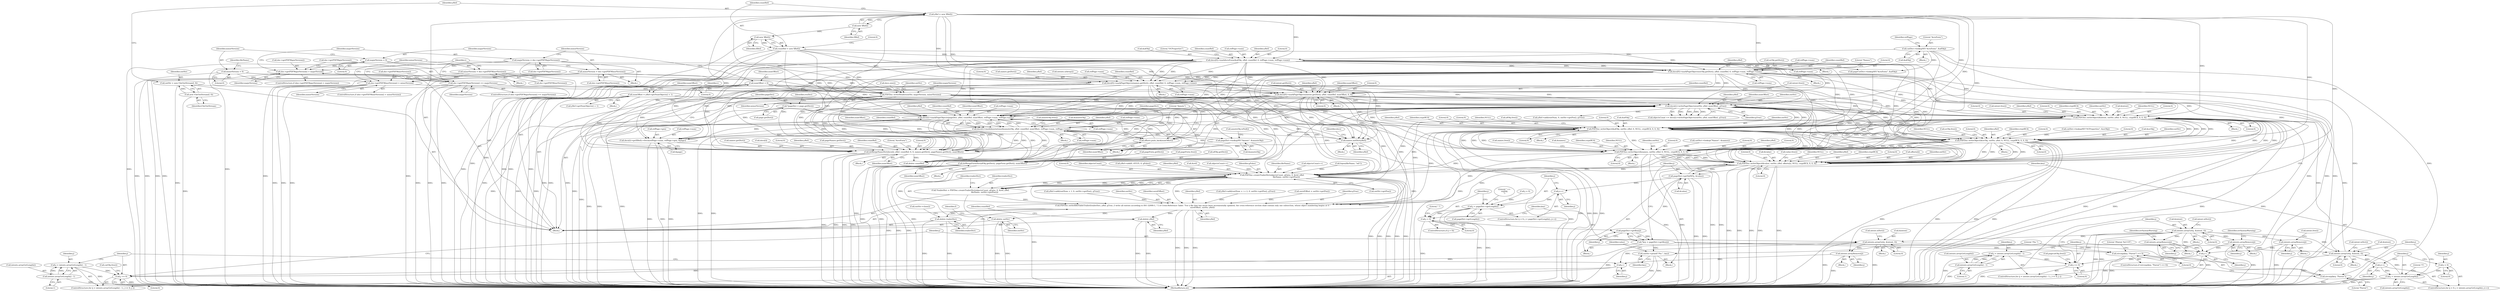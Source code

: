 digraph "0_poppler_5c9b08a875b07853be6c44e43ff5f7f059df666a@API" {
"1000836" [label="(Call,PDFDoc::writeObject(&intent, outStr, yRef, 0, NULL, cryptRC4, 0, 0, 0))"];
"1000828" [label="(Call,intents.arrayGet(j, &intent, 0))"];
"1000821" [label="(Call,j < intents.arrayGetLength())"];
"1000818" [label="(Call,j = 0)"];
"1000824" [label="(Call,j++)"];
"1000586" [label="(Call,intents.arrayGet(j, &intent, 0))"];
"1000579" [label="(Call,j >= 0)"];
"1000574" [label="(Call,j = intents.arrayGetLength() - 1)"];
"1000576" [label="(Call,intents.arrayGetLength() - 1)"];
"1000582" [label="(Call,j--)"];
"1000603" [label="(Call,intents.arrayRemove(j))"];
"1000460" [label="(Call,intents.arrayGet(j, &intent, 0))"];
"1000453" [label="(Call,j >= 0)"];
"1000456" [label="(Call,j--)"];
"1000542" [label="(Call,intents.arrayRemove(j))"];
"1000531" [label="(Call,intents.arrayRemove(j))"];
"1000552" [label="(Call,intents.arrayRemove(j))"];
"1000448" [label="(Call,j = intents.arrayGetLength() - 1)"];
"1000450" [label="(Call,intents.arrayGetLength() - 1)"];
"1000836" [label="(Call,PDFDoc::writeObject(&intent, outStr, yRef, 0, NULL, cryptRC4, 0, 0, 0))"];
"1000780" [label="(Call,docs[i]->writePageObjects(outStr, yRef, numOffset, gTrue))"];
"1000316" [label="(Call,PDFDoc::writeHeader(outStr, majorVersion, minorVersion))"];
"1000299" [label="(Call,outStr = new FileOutStream(f, 0))"];
"1000301" [label="(Call,new FileOutStream(f, 0))"];
"1000124" [label="(Call,majorVersion = 0)"];
"1000234" [label="(Call,majorVersion = doc->getPDFMajorVersion())"];
"1000242" [label="(Call,doc->getPDFMajorVersion() == majorVersion)"];
"1000230" [label="(Call,doc->getPDFMajorVersion() > majorVersion)"];
"1000237" [label="(Call,minorVersion = doc->getPDFMinorVersion())"];
"1000247" [label="(Call,doc->getPDFMinorVersion() > minorVersion)"];
"1000251" [label="(Call,minorVersion = doc->getPDFMinorVersion())"];
"1000128" [label="(Call,minorVersion = 0)"];
"1000675" [label="(Call,docs[i]->markPageObjects(pageDict, yRef, countRef, numOffset, refPage->num, refPage->num))"];
"1000649" [label="(Call,*pageDict = page.getDict())"];
"1000303" [label="(Call,yRef = new XRef())"];
"1000305" [label="(Call,new XRef())"];
"1000354" [label="(Call,docs[0]->markAcroForm(&afObj, yRef, countRef, 0, refPage->num, refPage->num))"];
"1000341" [label="(Call,catDict->lookupNF(\"AcroForm\", &afObj))"];
"1000307" [label="(Call,countRef = new XRef())"];
"1000309" [label="(Call,new XRef())"];
"1000376" [label="(Call,docs[0]->markPageObjects(ocObj.getDict(), yRef, countRef, 0, refPage->num, refPage->num))"];
"1000695" [label="(Call,docs[i]->markAnnotations(&annotsObj, yRef, countRef, numOffset, refPage->num, refPage->num))"];
"1000687" [label="(Call,pageDict->lookupNF(\"Annots\", &annotsObj))"];
"1000397" [label="(Call,docs[0]->markPageObjects(names.getDict(), yRef, countRef, 0, refPage->num, refPage->num))"];
"1000594" [label="(Call,docs[0]->markPageObjects(intent.getDict(), yRef, countRef, numOffset, 0, 0))"];
"1000110" [label="(Call,numOffset = 0)"];
"1000735" [label="(Call,doMergeNameDict(docs[i], yRef, countRef, 0, 0, names.getDict(), pageNames.getDict(), numOffset))"];
"1000733" [label="(Call,names.initDict(yRef))"];
"1000785" [label="(Call,numOffset = yRef->getNumObjects() + 1)"];
"1000673" [label="(Call,offsets.push_back(numOffset))"];
"1000639" [label="(Call,docs[i]->getXRef()->fetch(refPage->num, refPage->gen, &page))"];
"1000771" [label="(Call,doMergeFormDict(afObj.getDict(), pageForm.getDict(), numOffset))"];
"1000857" [label="(Call,PDFDoc::writeObject(&afObj, outStr, yRef, 0, NULL, cryptRC4, 0, 0, 0))"];
"1000877" [label="(Call,PDFDoc::writeObject(&ocObj, outStr, yRef, 0, NULL, cryptRC4, 0, 0, 0))"];
"1000897" [label="(Call,PDFDoc::writeObject(&names, outStr, yRef, 0, NULL, cryptRC4, 0, 0, 0))"];
"1001027" [label="(Call,PDFDoc::writeObject(&value, outStr, yRef, offsets[i], NULL, cryptRC4, 0, 0, 0))"];
"1001006" [label="(Call,pageDict->getValNF(j, &value))"];
"1000991" [label="(Call,j++)"];
"1000988" [label="(Call,j < pageDict->getLength())"];
"1000995" [label="(Call,j > 0)"];
"1001003" [label="(Call,pageDict->getKey(j))"];
"1001001" [label="(Call,*key = pageDict->getKey(j))"];
"1001011" [label="(Call,strcmp(key, \"Parent\") == 0)"];
"1001012" [label="(Call,strcmp(key, \"Parent\"))"];
"1001024" [label="(Call,outStr->printf(\"/%s \", key))"];
"1001063" [label="(Call,PDFDoc::createTrailerDict(objectsCount, gFalse, 0, &ref, yRef,\n                                                fileName, outStr->getPos()))"];
"1001061" [label="(Call,*trailerDict = PDFDoc::createTrailerDict(objectsCount, gFalse, 0, &ref, yRef,\n                                                fileName, outStr->getPos()))"];
"1001072" [label="(Call,PDFDoc::writeXRefTableTrailer(trailerDict, yRef, gTrue, // write all entries according to ISO 32000-1, 7.5.4 Cross-Reference Table: \"For a file that has never been incrementally updated, the cross-reference section shall contain only one subsection, whose object numbering begins at 0.\"\n                                uxrefOffset, outStr, yRef))"];
"1001079" [label="(Call,delete trailerDict)"];
"1001082" [label="(Call,delete outStr)"];
"1001086" [label="(Call,delete yRef)"];
"1000249" [label="(Identifier,minorVersion)"];
"1000360" [label="(Call,refPage->num)"];
"1000460" [label="(Call,intents.arrayGet(j, &intent, 0))"];
"1000743" [label="(Call,names.getDict())"];
"1000598" [label="(Identifier,numOffset)"];
"1000861" [label="(Identifier,yRef)"];
"1001026" [label="(Identifier,key)"];
"1000994" [label="(ControlStructure,if (j > 0))"];
"1001066" [label="(Literal,0)"];
"1000410" [label="(Call,intents.isArray())"];
"1000736" [label="(Call,docs[i])"];
"1000343" [label="(Call,&afObj)"];
"1000581" [label="(Literal,0)"];
"1001064" [label="(Identifier,objectsCount)"];
"1000989" [label="(Identifier,j)"];
"1000453" [label="(Call,j >= 0)"];
"1000741" [label="(Literal,0)"];
"1001003" [label="(Call,pageDict->getKey(j))"];
"1000130" [label="(Literal,0)"];
"1001089" [label="(Identifier,countRef)"];
"1000326" [label="(Call,docs.size())"];
"1000864" [label="(Identifier,cryptRC4)"];
"1001018" [label="(Literal,\"/Parent %d 0 R\")"];
"1001080" [label="(Identifier,trailerDict)"];
"1000780" [label="(Call,docs[i]->writePageObjects(outStr, yRef, numOffset, gTrue))"];
"1000828" [label="(Call,intents.arrayGet(j, &intent, 0))"];
"1000844" [label="(Literal,0)"];
"1000675" [label="(Call,docs[i]->markPageObjects(pageDict, yRef, countRef, numOffset, refPage->num, refPage->num))"];
"1000312" [label="(Literal,0)"];
"1000778" [label="(Call,objectsCount += docs[i]->writePageObjects(outStr, yRef, numOffset, gTrue))"];
"1000639" [label="(Call,docs[i]->getXRef()->fetch(refPage->num, refPage->gen, &page))"];
"1001038" [label="(Literal,0)"];
"1000252" [label="(Identifier,minorVersion)"];
"1000677" [label="(Identifier,yRef)"];
"1000877" [label="(Call,PDFDoc::writeObject(&ocObj, outStr, yRef, 0, NULL, cryptRC4, 0, 0, 0))"];
"1000377" [label="(Call,ocObj.getDict())"];
"1000887" [label="(Literal,0)"];
"1001063" [label="(Call,PDFDoc::createTrailerDict(objectsCount, gFalse, 0, &ref, yRef,\n                                                fileName, outStr->getPos()))"];
"1000908" [label="(Call,names.free())"];
"1000241" [label="(ControlStructure,if (doc->getPDFMajorVersion() == majorVersion))"];
"1000564" [label="(Call,pagecatObj.free())"];
"1000822" [label="(Identifier,j)"];
"1001082" [label="(Call,delete outStr)"];
"1000543" [label="(Identifier,j)"];
"1000342" [label="(Literal,\"AcroForm\")"];
"1000319" [label="(Identifier,minorVersion)"];
"1000124" [label="(Call,majorVersion = 0)"];
"1000381" [label="(Call,refPage->num)"];
"1000357" [label="(Identifier,yRef)"];
"1000618" [label="(Block,)"];
"1000857" [label="(Call,PDFDoc::writeObject(&afObj, outStr, yRef, 0, NULL, cryptRC4, 0, 0, 0))"];
"1000128" [label="(Call,minorVersion = 0)"];
"1000452" [label="(Literal,1)"];
"1000913" [label="(Call,yRef->add(rootNum + 1, 0, outStr->getPos(), gTrue))"];
"1000847" [label="(Call,intent.free())"];
"1001011" [label="(Call,strcmp(key, \"Parent\") == 0)"];
"1000534" [label="(Identifier,errSyntaxWarning)"];
"1001029" [label="(Identifier,value)"];
"1000733" [label="(Call,names.initDict(yRef))"];
"1000317" [label="(Identifier,outStr)"];
"1000643" [label="(Call,refPage->gen)"];
"1000823" [label="(Call,intents.arrayGetLength())"];
"1001028" [label="(Call,&value)"];
"1000883" [label="(Identifier,NULL)"];
"1000243" [label="(Call,doc->getPDFMajorVersion())"];
"1001120" [label="(MethodReturn,int)"];
"1000125" [label="(Identifier,majorVersion)"];
"1000600" [label="(Literal,0)"];
"1000396" [label="(Block,)"];
"1000836" [label="(Call,PDFDoc::writeObject(&intent, outStr, yRef, 0, NULL, cryptRC4, 0, 0, 0))"];
"1000375" [label="(Block,)"];
"1000307" [label="(Call,countRef = new XRef())"];
"1000774" [label="(Identifier,numOffset)"];
"1001040" [label="(Call,value.free())"];
"1000678" [label="(Identifier,countRef)"];
"1000310" [label="(Identifier,XRef)"];
"1000888" [label="(Call,ocObj.free())"];
"1000676" [label="(Identifier,pageDict)"];
"1000448" [label="(Call,j = intents.arrayGetLength() - 1)"];
"1000582" [label="(Call,j--)"];
"1001088" [label="(Call,delete countRef)"];
"1000784" [label="(Identifier,gTrue)"];
"1000311" [label="(Call,yRef->add(0, 65535, 0, gFalse))"];
"1000898" [label="(Call,&names)"];
"1000577" [label="(Call,intents.arrayGetLength())"];
"1001039" [label="(Literal,0)"];
"1000727" [label="(Block,)"];
"1000991" [label="(Call,j++)"];
"1000673" [label="(Call,offsets.push_back(numOffset))"];
"1001085" [label="(Identifier,f)"];
"1001077" [label="(Identifier,outStr)"];
"1000599" [label="(Literal,0)"];
"1000782" [label="(Identifier,yRef)"];
"1000825" [label="(Identifier,j)"];
"1000882" [label="(Literal,0)"];
"1000458" [label="(Block,)"];
"1000734" [label="(Identifier,yRef)"];
"1000739" [label="(Identifier,yRef)"];
"1000654" [label="(Identifier,resDict)"];
"1000554" [label="(Call,intent.free())"];
"1001069" [label="(Identifier,yRef)"];
"1001078" [label="(Identifier,yRef)"];
"1000455" [label="(Literal,0)"];
"1000832" [label="(Literal,0)"];
"1000579" [label="(Call,j >= 0)"];
"1001086" [label="(Call,delete yRef)"];
"1000826" [label="(Block,)"];
"1001042" [label="(Literal,\" >>\nendobj\n\")"];
"1000580" [label="(Identifier,j)"];
"1000359" [label="(Literal,0)"];
"1000795" [label="(Call,yRef->add(rootNum, 0, outStr->getPos(), gTrue))"];
"1000904" [label="(Identifier,cryptRC4)"];
"1000402" [label="(Call,refPage->num)"];
"1000363" [label="(Call,refPage->num)"];
"1000874" [label="(Block,)"];
"1000461" [label="(Identifier,j)"];
"1000584" [label="(Block,)"];
"1000532" [label="(Identifier,j)"];
"1000302" [label="(Identifier,FileOutStream)"];
"1000232" [label="(Identifier,majorVersion)"];
"1000999" [label="(Literal,\" \")"];
"1001083" [label="(Identifier,outStr)"];
"1000354" [label="(Call,docs[0]->markAcroForm(&afObj, yRef, countRef, 0, refPage->num, refPage->num))"];
"1001079" [label="(Call,delete trailerDict)"];
"1000763" [label="(Call,pageCatDict->lookupNF(\"AcroForm\", &afObj))"];
"1000247" [label="(Call,doc->getPDFMinorVersion() > minorVersion)"];
"1000881" [label="(Identifier,yRef)"];
"1000737" [label="(Identifier,docs)"];
"1000997" [label="(Literal,0)"];
"1001087" [label="(Identifier,yRef)"];
"1000862" [label="(Literal,0)"];
"1001012" [label="(Call,strcmp(key, \"Parent\"))"];
"1000903" [label="(Identifier,NULL)"];
"1000606" [label="(Call,catObj.free())"];
"1000552" [label="(Call,intents.arrayRemove(j))"];
"1000707" [label="(Call,annotsObj.free())"];
"1000397" [label="(Call,docs[0]->markPageObjects(names.getDict(), yRef, countRef, 0, refPage->num, refPage->num))"];
"1000695" [label="(Call,docs[i]->markAnnotations(&annotsObj, yRef, countRef, numOffset, refPage->num, refPage->num))"];
"1000239" [label="(Call,doc->getPDFMinorVersion())"];
"1000129" [label="(Identifier,minorVersion)"];
"1000300" [label="(Identifier,outStr)"];
"1000586" [label="(Call,intents.arrayGet(j, &intent, 0))"];
"1000783" [label="(Identifier,numOffset)"];
"1000233" [label="(Block,)"];
"1001073" [label="(Identifier,trailerDict)"];
"1000787" [label="(Call,yRef->getNumObjects() + 1)"];
"1000304" [label="(Identifier,yRef)"];
"1000248" [label="(Call,doc->getPDFMinorVersion())"];
"1000553" [label="(Identifier,j)"];
"1000250" [label="(Block,)"];
"1001035" [label="(Identifier,NULL)"];
"1000649" [label="(Call,*pageDict = page.getDict())"];
"1000126" [label="(Literal,0)"];
"1000587" [label="(Identifier,j)"];
"1001076" [label="(Identifier,uxrefOffset)"];
"1001067" [label="(Call,&ref)"];
"1000454" [label="(Identifier,j)"];
"1000866" [label="(Literal,0)"];
"1000328" [label="(Block,)"];
"1001027" [label="(Call,PDFDoc::writeObject(&value, outStr, yRef, offsets[i], NULL, cryptRC4, 0, 0, 0))"];
"1000829" [label="(Identifier,j)"];
"1000545" [label="(Identifier,errSyntaxWarning)"];
"1000696" [label="(Call,&annotsObj)"];
"1000583" [label="(Identifier,j)"];
"1000578" [label="(Literal,1)"];
"1000863" [label="(Identifier,NULL)"];
"1000785" [label="(Call,numOffset = yRef->getNumObjects() + 1)"];
"1000679" [label="(Identifier,numOffset)"];
"1000309" [label="(Call,new XRef())"];
"1000868" [label="(Call,afObj.free())"];
"1000242" [label="(Call,doc->getPDFMajorVersion() == majorVersion)"];
"1000617" [label="(Identifier,i)"];
"1000604" [label="(Identifier,j)"];
"1000884" [label="(Identifier,cryptRC4)"];
"1000984" [label="(ControlStructure,for (j = 0; j < pageDict->getLength(); j++))"];
"1000318" [label="(Identifier,majorVersion)"];
"1000594" [label="(Call,docs[0]->markPageObjects(intent.getDict(), yRef, countRef, numOffset, 0, 0))"];
"1000456" [label="(Call,j--)"];
"1000821" [label="(Call,j < intents.arrayGetLength())"];
"1000835" [label="(Block,)"];
"1001074" [label="(Identifier,yRef)"];
"1000694" [label="(Block,)"];
"1000112" [label="(Literal,0)"];
"1000341" [label="(Call,catDict->lookupNF(\"AcroForm\", &afObj))"];
"1000574" [label="(Call,j = intents.arrayGetLength() - 1)"];
"1000820" [label="(Literal,0)"];
"1000251" [label="(Call,minorVersion = doc->getPDFMinorVersion())"];
"1000133" [label="(Identifier,fileName)"];
"1000602" [label="(Block,)"];
"1001014" [label="(Literal,\"Parent\")"];
"1000462" [label="(Call,&intent)"];
"1000773" [label="(Call,pageForm.getDict())"];
"1000830" [label="(Call,&intent)"];
"1001072" [label="(Call,PDFDoc::writeXRefTableTrailer(trailerDict, yRef, gTrue, // write all entries according to ISO 32000-1, 7.5.4 Cross-Reference Table: \"For a file that has never been incrementally updated, the cross-reference section shall contain only one subsection, whose object numbering begins at 0.\"\n                                uxrefOffset, outStr, yRef))"];
"1000680" [label="(Call,refPage->num)"];
"1000355" [label="(Call,&afObj)"];
"1000592" [label="(Call,intent.isDict())"];
"1000597" [label="(Identifier,countRef)"];
"1000840" [label="(Identifier,yRef)"];
"1000451" [label="(Call,intents.arrayGetLength())"];
"1001043" [label="(Call,objectsCount++)"];
"1000775" [label="(Call,pageForm.free())"];
"1000457" [label="(Identifier,j)"];
"1000894" [label="(Block,)"];
"1001065" [label="(Identifier,gFalse)"];
"1001081" [label="(Call,outStr->close())"];
"1000865" [label="(Literal,0)"];
"1000110" [label="(Call,numOffset = 0)"];
"1000992" [label="(Identifier,j)"];
"1000316" [label="(Call,PDFDoc::writeHeader(outStr, majorVersion, minorVersion))"];
"1001070" [label="(Identifier,fileName)"];
"1000573" [label="(ControlStructure,for (j = intents.arrayGetLength() - 1; j >= 0; j--))"];
"1000575" [label="(Identifier,j)"];
"1000235" [label="(Identifier,majorVersion)"];
"1000542" [label="(Call,intents.arrayRemove(j))"];
"1000236" [label="(Call,doc->getPDFMajorVersion())"];
"1000400" [label="(Identifier,countRef)"];
"1001007" [label="(Identifier,j)"];
"1000303" [label="(Call,yRef = new XRef())"];
"1000817" [label="(ControlStructure,for (j = 0; j < intents.arrayGetLength(); j++))"];
"1000907" [label="(Literal,0)"];
"1000858" [label="(Call,&afObj)"];
"1000841" [label="(Literal,0)"];
"1000531" [label="(Call,intents.arrayRemove(j))"];
"1000897" [label="(Call,PDFDoc::writeObject(&names, outStr, yRef, 0, NULL, cryptRC4, 0, 0, 0))"];
"1000985" [label="(Call,j = 0)"];
"1000818" [label="(Call,j = 0)"];
"1000843" [label="(Identifier,cryptRC4)"];
"1000770" [label="(Block,)"];
"1000885" [label="(Literal,0)"];
"1000466" [label="(Call,intent.isDict())"];
"1000238" [label="(Identifier,minorVersion)"];
"1000605" [label="(Call,intent.free())"];
"1000744" [label="(Call,pageNames.getDict())"];
"1000366" [label="(Call,catDict->lookupNF(\"OCProperties\", &ocObj))"];
"1000948" [label="(Call,objectsCount++)"];
"1000687" [label="(Call,pageDict->lookupNF(\"Annots\", &annotsObj))"];
"1000988" [label="(Call,j < pageDict->getLength())"];
"1001013" [label="(Identifier,key)"];
"1001061" [label="(Call,*trailerDict = PDFDoc::createTrailerDict(objectsCount, gFalse, 0, &ref, yRef,\n                                                fileName, outStr->getPos()))"];
"1000698" [label="(Identifier,yRef)"];
"1001071" [label="(Call,outStr->getPos())"];
"1000995" [label="(Call,j > 0)"];
"1001031" [label="(Identifier,yRef)"];
"1000244" [label="(Identifier,majorVersion)"];
"1000771" [label="(Call,doMergeFormDict(afObj.getDict(), pageForm.getDict(), numOffset))"];
"1000996" [label="(Identifier,j)"];
"1000781" [label="(Identifier,outStr)"];
"1000299" [label="(Call,outStr = new FileOutStream(f, 0))"];
"1000962" [label="(Call,yRef->add(rootNum + i + 2, 0, outStr->getPos(), gTrue))"];
"1000849" [label="(Literal,\"]\")"];
"1000401" [label="(Literal,0)"];
"1000674" [label="(Identifier,numOffset)"];
"1000384" [label="(Call,refPage->num)"];
"1000405" [label="(Call,refPage->num)"];
"1000449" [label="(Identifier,j)"];
"1000886" [label="(Literal,0)"];
"1000834" [label="(Call,intent.isDict())"];
"1000367" [label="(Literal,\"OCProperties\")"];
"1001046" [label="(Call,uxrefOffset = outStr->getPos())"];
"1000464" [label="(Literal,0)"];
"1001004" [label="(Identifier,j)"];
"1001008" [label="(Call,&value)"];
"1000104" [label="(Block,)"];
"1000541" [label="(Block,)"];
"1000379" [label="(Identifier,countRef)"];
"1000576" [label="(Call,intents.arrayGetLength() - 1)"];
"1000376" [label="(Call,docs[0]->markPageObjects(ocObj.getDict(), yRef, countRef, 0, refPage->num, refPage->num))"];
"1000786" [label="(Identifier,numOffset)"];
"1001006" [label="(Call,pageDict->getValNF(j, &value))"];
"1000689" [label="(Call,&annotsObj)"];
"1000839" [label="(Identifier,outStr)"];
"1000640" [label="(Call,refPage->num)"];
"1000234" [label="(Call,majorVersion = doc->getPDFMajorVersion())"];
"1001075" [label="(Identifier,gTrue)"];
"1001010" [label="(ControlStructure,if (strcmp(key, \"Parent\") == 0))"];
"1000860" [label="(Identifier,outStr)"];
"1000595" [label="(Call,intent.getDict())"];
"1000854" [label="(Block,)"];
"1000990" [label="(Call,pageDict->getLength())"];
"1000900" [label="(Identifier,outStr)"];
"1000651" [label="(Call,page.getDict())"];
"1000447" [label="(ControlStructure,for (j = intents.arrayGetLength() - 1; j >= 0; j--))"];
"1001025" [label="(Literal,\"/%s \")"];
"1000628" [label="(Block,)"];
"1000819" [label="(Identifier,j)"];
"1000704" [label="(Call,refPage->num)"];
"1000701" [label="(Call,refPage->num)"];
"1000867" [label="(Literal,0)"];
"1000551" [label="(Block,)"];
"1000596" [label="(Identifier,yRef)"];
"1000347" [label="(Identifier,refPage)"];
"1000286" [label="(Call,fopen(fileName, \"wb\"))"];
"1000837" [label="(Call,&intent)"];
"1001062" [label="(Identifier,trailerDict)"];
"1000398" [label="(Call,names.getDict())"];
"1000683" [label="(Call,refPage->num)"];
"1000237" [label="(Call,minorVersion = doc->getPDFMinorVersion())"];
"1000693" [label="(Call,annotsObj.isNull())"];
"1000745" [label="(Identifier,numOffset)"];
"1000305" [label="(Call,new XRef())"];
"1000646" [label="(Call,&page)"];
"1000388" [label="(Literal,\"Names\")"];
"1000230" [label="(Call,doc->getPDFMajorVersion() > majorVersion)"];
"1000253" [label="(Call,doc->getPDFMinorVersion())"];
"1000906" [label="(Literal,0)"];
"1000229" [label="(ControlStructure,if (doc->getPDFMajorVersion() > majorVersion))"];
"1001002" [label="(Identifier,key)"];
"1000700" [label="(Identifier,numOffset)"];
"1000878" [label="(Call,&ocObj)"];
"1000387" [label="(Call,catDict->lookup(\"Names\", &names))"];
"1000450" [label="(Call,intents.arrayGetLength() - 1)"];
"1001023" [label="(Block,)"];
"1000905" [label="(Literal,0)"];
"1000590" [label="(Literal,0)"];
"1000731" [label="(Block,)"];
"1000530" [label="(Block,)"];
"1001036" [label="(Identifier,cryptRC4)"];
"1000650" [label="(Identifier,pageDict)"];
"1000588" [label="(Call,&intent)"];
"1000209" [label="(Identifier,i)"];
"1000842" [label="(Identifier,NULL)"];
"1001037" [label="(Literal,0)"];
"1000603" [label="(Call,intents.arrayRemove(j))"];
"1001001" [label="(Call,*key = pageDict->getKey(j))"];
"1000901" [label="(Identifier,yRef)"];
"1000735" [label="(Call,doMergeNameDict(docs[i], yRef, countRef, 0, 0, names.getDict(), pageNames.getDict(), numOffset))"];
"1000845" [label="(Literal,0)"];
"1000399" [label="(Identifier,yRef)"];
"1000902" [label="(Literal,0)"];
"1000111" [label="(Identifier,numOffset)"];
"1000772" [label="(Call,afObj.getDict())"];
"1000740" [label="(Identifier,countRef)"];
"1000308" [label="(Identifier,countRef)"];
"1000358" [label="(Identifier,countRef)"];
"1001032" [label="(Call,offsets[i])"];
"1000246" [label="(ControlStructure,if (doc->getPDFMinorVersion() > minorVersion))"];
"1000824" [label="(Call,j++)"];
"1001030" [label="(Identifier,outStr)"];
"1000699" [label="(Identifier,countRef)"];
"1001024" [label="(Call,outStr->printf(\"/%s \", key))"];
"1000747" [label="(Literal,\"AcroForm\")"];
"1000353" [label="(Block,)"];
"1000846" [label="(Literal,0)"];
"1000380" [label="(Literal,0)"];
"1000306" [label="(Identifier,XRef)"];
"1000880" [label="(Identifier,outStr)"];
"1000742" [label="(Literal,0)"];
"1001015" [label="(Literal,0)"];
"1000378" [label="(Identifier,yRef)"];
"1000688" [label="(Literal,\"Annots\")"];
"1000301" [label="(Call,new FileOutStream(f, 0))"];
"1000231" [label="(Call,doc->getPDFMajorVersion())"];
"1000993" [label="(Block,)"];
"1000593" [label="(Block,)"];
"1000836" -> "1000835"  [label="AST: "];
"1000836" -> "1000846"  [label="CFG: "];
"1000837" -> "1000836"  [label="AST: "];
"1000839" -> "1000836"  [label="AST: "];
"1000840" -> "1000836"  [label="AST: "];
"1000841" -> "1000836"  [label="AST: "];
"1000842" -> "1000836"  [label="AST: "];
"1000843" -> "1000836"  [label="AST: "];
"1000844" -> "1000836"  [label="AST: "];
"1000845" -> "1000836"  [label="AST: "];
"1000846" -> "1000836"  [label="AST: "];
"1000847" -> "1000836"  [label="CFG: "];
"1000836" -> "1001120"  [label="DDG: "];
"1000836" -> "1001120"  [label="DDG: "];
"1000836" -> "1001120"  [label="DDG: "];
"1000836" -> "1001120"  [label="DDG: "];
"1000836" -> "1000828"  [label="DDG: "];
"1000828" -> "1000836"  [label="DDG: "];
"1000780" -> "1000836"  [label="DDG: "];
"1000780" -> "1000836"  [label="DDG: "];
"1000316" -> "1000836"  [label="DDG: "];
"1000303" -> "1000836"  [label="DDG: "];
"1000354" -> "1000836"  [label="DDG: "];
"1000376" -> "1000836"  [label="DDG: "];
"1000397" -> "1000836"  [label="DDG: "];
"1000594" -> "1000836"  [label="DDG: "];
"1000836" -> "1000857"  [label="DDG: "];
"1000836" -> "1000857"  [label="DDG: "];
"1000836" -> "1000857"  [label="DDG: "];
"1000836" -> "1000857"  [label="DDG: "];
"1000836" -> "1000877"  [label="DDG: "];
"1000836" -> "1000877"  [label="DDG: "];
"1000836" -> "1000877"  [label="DDG: "];
"1000836" -> "1000877"  [label="DDG: "];
"1000836" -> "1000897"  [label="DDG: "];
"1000836" -> "1000897"  [label="DDG: "];
"1000836" -> "1000897"  [label="DDG: "];
"1000836" -> "1000897"  [label="DDG: "];
"1000836" -> "1001027"  [label="DDG: "];
"1000836" -> "1001027"  [label="DDG: "];
"1000836" -> "1001027"  [label="DDG: "];
"1000836" -> "1001027"  [label="DDG: "];
"1000836" -> "1001063"  [label="DDG: "];
"1000836" -> "1001072"  [label="DDG: "];
"1000828" -> "1000826"  [label="AST: "];
"1000828" -> "1000832"  [label="CFG: "];
"1000829" -> "1000828"  [label="AST: "];
"1000830" -> "1000828"  [label="AST: "];
"1000832" -> "1000828"  [label="AST: "];
"1000834" -> "1000828"  [label="CFG: "];
"1000828" -> "1001120"  [label="DDG: "];
"1000828" -> "1001120"  [label="DDG: "];
"1000828" -> "1000824"  [label="DDG: "];
"1000821" -> "1000828"  [label="DDG: "];
"1000586" -> "1000828"  [label="DDG: "];
"1000460" -> "1000828"  [label="DDG: "];
"1000821" -> "1000817"  [label="AST: "];
"1000821" -> "1000823"  [label="CFG: "];
"1000822" -> "1000821"  [label="AST: "];
"1000823" -> "1000821"  [label="AST: "];
"1000829" -> "1000821"  [label="CFG: "];
"1000849" -> "1000821"  [label="CFG: "];
"1000821" -> "1001120"  [label="DDG: "];
"1000821" -> "1001120"  [label="DDG: "];
"1000818" -> "1000821"  [label="DDG: "];
"1000824" -> "1000821"  [label="DDG: "];
"1000818" -> "1000817"  [label="AST: "];
"1000818" -> "1000820"  [label="CFG: "];
"1000819" -> "1000818"  [label="AST: "];
"1000820" -> "1000818"  [label="AST: "];
"1000822" -> "1000818"  [label="CFG: "];
"1000824" -> "1000817"  [label="AST: "];
"1000824" -> "1000825"  [label="CFG: "];
"1000825" -> "1000824"  [label="AST: "];
"1000822" -> "1000824"  [label="CFG: "];
"1000586" -> "1000584"  [label="AST: "];
"1000586" -> "1000590"  [label="CFG: "];
"1000587" -> "1000586"  [label="AST: "];
"1000588" -> "1000586"  [label="AST: "];
"1000590" -> "1000586"  [label="AST: "];
"1000592" -> "1000586"  [label="CFG: "];
"1000586" -> "1001120"  [label="DDG: "];
"1000586" -> "1001120"  [label="DDG: "];
"1000586" -> "1000582"  [label="DDG: "];
"1000579" -> "1000586"  [label="DDG: "];
"1000460" -> "1000586"  [label="DDG: "];
"1000586" -> "1000603"  [label="DDG: "];
"1000579" -> "1000573"  [label="AST: "];
"1000579" -> "1000581"  [label="CFG: "];
"1000580" -> "1000579"  [label="AST: "];
"1000581" -> "1000579"  [label="AST: "];
"1000587" -> "1000579"  [label="CFG: "];
"1000606" -> "1000579"  [label="CFG: "];
"1000579" -> "1001120"  [label="DDG: "];
"1000574" -> "1000579"  [label="DDG: "];
"1000582" -> "1000579"  [label="DDG: "];
"1000574" -> "1000573"  [label="AST: "];
"1000574" -> "1000576"  [label="CFG: "];
"1000575" -> "1000574"  [label="AST: "];
"1000576" -> "1000574"  [label="AST: "];
"1000580" -> "1000574"  [label="CFG: "];
"1000574" -> "1001120"  [label="DDG: "];
"1000576" -> "1000574"  [label="DDG: "];
"1000576" -> "1000574"  [label="DDG: "];
"1000576" -> "1000578"  [label="CFG: "];
"1000577" -> "1000576"  [label="AST: "];
"1000578" -> "1000576"  [label="AST: "];
"1000576" -> "1001120"  [label="DDG: "];
"1000582" -> "1000573"  [label="AST: "];
"1000582" -> "1000583"  [label="CFG: "];
"1000583" -> "1000582"  [label="AST: "];
"1000580" -> "1000582"  [label="CFG: "];
"1000603" -> "1000582"  [label="DDG: "];
"1000603" -> "1000602"  [label="AST: "];
"1000603" -> "1000604"  [label="CFG: "];
"1000604" -> "1000603"  [label="AST: "];
"1000605" -> "1000603"  [label="CFG: "];
"1000603" -> "1001120"  [label="DDG: "];
"1000460" -> "1000458"  [label="AST: "];
"1000460" -> "1000464"  [label="CFG: "];
"1000461" -> "1000460"  [label="AST: "];
"1000462" -> "1000460"  [label="AST: "];
"1000464" -> "1000460"  [label="AST: "];
"1000466" -> "1000460"  [label="CFG: "];
"1000460" -> "1001120"  [label="DDG: "];
"1000460" -> "1001120"  [label="DDG: "];
"1000460" -> "1000456"  [label="DDG: "];
"1000453" -> "1000460"  [label="DDG: "];
"1000460" -> "1000531"  [label="DDG: "];
"1000460" -> "1000542"  [label="DDG: "];
"1000460" -> "1000552"  [label="DDG: "];
"1000453" -> "1000447"  [label="AST: "];
"1000453" -> "1000455"  [label="CFG: "];
"1000454" -> "1000453"  [label="AST: "];
"1000455" -> "1000453"  [label="AST: "];
"1000461" -> "1000453"  [label="CFG: "];
"1000564" -> "1000453"  [label="CFG: "];
"1000453" -> "1001120"  [label="DDG: "];
"1000456" -> "1000453"  [label="DDG: "];
"1000448" -> "1000453"  [label="DDG: "];
"1000456" -> "1000447"  [label="AST: "];
"1000456" -> "1000457"  [label="CFG: "];
"1000457" -> "1000456"  [label="AST: "];
"1000454" -> "1000456"  [label="CFG: "];
"1000542" -> "1000456"  [label="DDG: "];
"1000531" -> "1000456"  [label="DDG: "];
"1000552" -> "1000456"  [label="DDG: "];
"1000542" -> "1000541"  [label="AST: "];
"1000542" -> "1000543"  [label="CFG: "];
"1000543" -> "1000542"  [label="AST: "];
"1000545" -> "1000542"  [label="CFG: "];
"1000542" -> "1001120"  [label="DDG: "];
"1000531" -> "1000530"  [label="AST: "];
"1000531" -> "1000532"  [label="CFG: "];
"1000532" -> "1000531"  [label="AST: "];
"1000534" -> "1000531"  [label="CFG: "];
"1000531" -> "1001120"  [label="DDG: "];
"1000552" -> "1000551"  [label="AST: "];
"1000552" -> "1000553"  [label="CFG: "];
"1000553" -> "1000552"  [label="AST: "];
"1000554" -> "1000552"  [label="CFG: "];
"1000552" -> "1001120"  [label="DDG: "];
"1000448" -> "1000447"  [label="AST: "];
"1000448" -> "1000450"  [label="CFG: "];
"1000449" -> "1000448"  [label="AST: "];
"1000450" -> "1000448"  [label="AST: "];
"1000454" -> "1000448"  [label="CFG: "];
"1000448" -> "1001120"  [label="DDG: "];
"1000450" -> "1000448"  [label="DDG: "];
"1000450" -> "1000448"  [label="DDG: "];
"1000450" -> "1000452"  [label="CFG: "];
"1000451" -> "1000450"  [label="AST: "];
"1000452" -> "1000450"  [label="AST: "];
"1000450" -> "1001120"  [label="DDG: "];
"1000780" -> "1000778"  [label="AST: "];
"1000780" -> "1000784"  [label="CFG: "];
"1000781" -> "1000780"  [label="AST: "];
"1000782" -> "1000780"  [label="AST: "];
"1000783" -> "1000780"  [label="AST: "];
"1000784" -> "1000780"  [label="AST: "];
"1000778" -> "1000780"  [label="CFG: "];
"1000780" -> "1000675"  [label="DDG: "];
"1000780" -> "1000733"  [label="DDG: "];
"1000780" -> "1000735"  [label="DDG: "];
"1000780" -> "1000778"  [label="DDG: "];
"1000780" -> "1000778"  [label="DDG: "];
"1000780" -> "1000778"  [label="DDG: "];
"1000780" -> "1000778"  [label="DDG: "];
"1000316" -> "1000780"  [label="DDG: "];
"1000675" -> "1000780"  [label="DDG: "];
"1000675" -> "1000780"  [label="DDG: "];
"1000303" -> "1000780"  [label="DDG: "];
"1000354" -> "1000780"  [label="DDG: "];
"1000735" -> "1000780"  [label="DDG: "];
"1000735" -> "1000780"  [label="DDG: "];
"1000376" -> "1000780"  [label="DDG: "];
"1000695" -> "1000780"  [label="DDG: "];
"1000695" -> "1000780"  [label="DDG: "];
"1000397" -> "1000780"  [label="DDG: "];
"1000594" -> "1000780"  [label="DDG: "];
"1000594" -> "1000780"  [label="DDG: "];
"1000785" -> "1000780"  [label="DDG: "];
"1000771" -> "1000780"  [label="DDG: "];
"1000110" -> "1000780"  [label="DDG: "];
"1000780" -> "1000795"  [label="DDG: "];
"1000780" -> "1000857"  [label="DDG: "];
"1000780" -> "1000857"  [label="DDG: "];
"1000780" -> "1000877"  [label="DDG: "];
"1000780" -> "1000877"  [label="DDG: "];
"1000780" -> "1000897"  [label="DDG: "];
"1000780" -> "1000897"  [label="DDG: "];
"1000780" -> "1001027"  [label="DDG: "];
"1000780" -> "1001027"  [label="DDG: "];
"1000780" -> "1001063"  [label="DDG: "];
"1000780" -> "1001072"  [label="DDG: "];
"1000316" -> "1000104"  [label="AST: "];
"1000316" -> "1000319"  [label="CFG: "];
"1000317" -> "1000316"  [label="AST: "];
"1000318" -> "1000316"  [label="AST: "];
"1000319" -> "1000316"  [label="AST: "];
"1000326" -> "1000316"  [label="CFG: "];
"1000316" -> "1001120"  [label="DDG: "];
"1000316" -> "1001120"  [label="DDG: "];
"1000316" -> "1001120"  [label="DDG: "];
"1000299" -> "1000316"  [label="DDG: "];
"1000124" -> "1000316"  [label="DDG: "];
"1000234" -> "1000316"  [label="DDG: "];
"1000242" -> "1000316"  [label="DDG: "];
"1000237" -> "1000316"  [label="DDG: "];
"1000247" -> "1000316"  [label="DDG: "];
"1000251" -> "1000316"  [label="DDG: "];
"1000128" -> "1000316"  [label="DDG: "];
"1000316" -> "1000857"  [label="DDG: "];
"1000316" -> "1000877"  [label="DDG: "];
"1000316" -> "1000897"  [label="DDG: "];
"1000316" -> "1001027"  [label="DDG: "];
"1000316" -> "1001072"  [label="DDG: "];
"1000299" -> "1000104"  [label="AST: "];
"1000299" -> "1000301"  [label="CFG: "];
"1000300" -> "1000299"  [label="AST: "];
"1000301" -> "1000299"  [label="AST: "];
"1000304" -> "1000299"  [label="CFG: "];
"1000299" -> "1001120"  [label="DDG: "];
"1000301" -> "1000299"  [label="DDG: "];
"1000301" -> "1000302"  [label="CFG: "];
"1000302" -> "1000301"  [label="AST: "];
"1000301" -> "1001120"  [label="DDG: "];
"1000124" -> "1000104"  [label="AST: "];
"1000124" -> "1000126"  [label="CFG: "];
"1000125" -> "1000124"  [label="AST: "];
"1000126" -> "1000124"  [label="AST: "];
"1000129" -> "1000124"  [label="CFG: "];
"1000124" -> "1001120"  [label="DDG: "];
"1000124" -> "1000230"  [label="DDG: "];
"1000234" -> "1000233"  [label="AST: "];
"1000234" -> "1000236"  [label="CFG: "];
"1000235" -> "1000234"  [label="AST: "];
"1000236" -> "1000234"  [label="AST: "];
"1000238" -> "1000234"  [label="CFG: "];
"1000234" -> "1001120"  [label="DDG: "];
"1000234" -> "1001120"  [label="DDG: "];
"1000234" -> "1000230"  [label="DDG: "];
"1000242" -> "1000241"  [label="AST: "];
"1000242" -> "1000244"  [label="CFG: "];
"1000243" -> "1000242"  [label="AST: "];
"1000244" -> "1000242"  [label="AST: "];
"1000248" -> "1000242"  [label="CFG: "];
"1000209" -> "1000242"  [label="CFG: "];
"1000242" -> "1001120"  [label="DDG: "];
"1000242" -> "1001120"  [label="DDG: "];
"1000242" -> "1001120"  [label="DDG: "];
"1000242" -> "1000230"  [label="DDG: "];
"1000230" -> "1000242"  [label="DDG: "];
"1000230" -> "1000229"  [label="AST: "];
"1000230" -> "1000232"  [label="CFG: "];
"1000231" -> "1000230"  [label="AST: "];
"1000232" -> "1000230"  [label="AST: "];
"1000235" -> "1000230"  [label="CFG: "];
"1000243" -> "1000230"  [label="CFG: "];
"1000230" -> "1001120"  [label="DDG: "];
"1000237" -> "1000233"  [label="AST: "];
"1000237" -> "1000239"  [label="CFG: "];
"1000238" -> "1000237"  [label="AST: "];
"1000239" -> "1000237"  [label="AST: "];
"1000209" -> "1000237"  [label="CFG: "];
"1000237" -> "1001120"  [label="DDG: "];
"1000237" -> "1001120"  [label="DDG: "];
"1000237" -> "1000247"  [label="DDG: "];
"1000247" -> "1000246"  [label="AST: "];
"1000247" -> "1000249"  [label="CFG: "];
"1000248" -> "1000247"  [label="AST: "];
"1000249" -> "1000247"  [label="AST: "];
"1000252" -> "1000247"  [label="CFG: "];
"1000209" -> "1000247"  [label="CFG: "];
"1000247" -> "1001120"  [label="DDG: "];
"1000247" -> "1001120"  [label="DDG: "];
"1000247" -> "1001120"  [label="DDG: "];
"1000251" -> "1000247"  [label="DDG: "];
"1000128" -> "1000247"  [label="DDG: "];
"1000251" -> "1000250"  [label="AST: "];
"1000251" -> "1000253"  [label="CFG: "];
"1000252" -> "1000251"  [label="AST: "];
"1000253" -> "1000251"  [label="AST: "];
"1000209" -> "1000251"  [label="CFG: "];
"1000251" -> "1001120"  [label="DDG: "];
"1000251" -> "1001120"  [label="DDG: "];
"1000128" -> "1000104"  [label="AST: "];
"1000128" -> "1000130"  [label="CFG: "];
"1000129" -> "1000128"  [label="AST: "];
"1000130" -> "1000128"  [label="AST: "];
"1000133" -> "1000128"  [label="CFG: "];
"1000128" -> "1001120"  [label="DDG: "];
"1000675" -> "1000628"  [label="AST: "];
"1000675" -> "1000683"  [label="CFG: "];
"1000676" -> "1000675"  [label="AST: "];
"1000677" -> "1000675"  [label="AST: "];
"1000678" -> "1000675"  [label="AST: "];
"1000679" -> "1000675"  [label="AST: "];
"1000680" -> "1000675"  [label="AST: "];
"1000683" -> "1000675"  [label="AST: "];
"1000688" -> "1000675"  [label="CFG: "];
"1000675" -> "1001120"  [label="DDG: "];
"1000675" -> "1001120"  [label="DDG: "];
"1000675" -> "1001120"  [label="DDG: "];
"1000675" -> "1000639"  [label="DDG: "];
"1000675" -> "1000673"  [label="DDG: "];
"1000649" -> "1000675"  [label="DDG: "];
"1000303" -> "1000675"  [label="DDG: "];
"1000354" -> "1000675"  [label="DDG: "];
"1000354" -> "1000675"  [label="DDG: "];
"1000376" -> "1000675"  [label="DDG: "];
"1000376" -> "1000675"  [label="DDG: "];
"1000695" -> "1000675"  [label="DDG: "];
"1000695" -> "1000675"  [label="DDG: "];
"1000397" -> "1000675"  [label="DDG: "];
"1000397" -> "1000675"  [label="DDG: "];
"1000594" -> "1000675"  [label="DDG: "];
"1000594" -> "1000675"  [label="DDG: "];
"1000307" -> "1000675"  [label="DDG: "];
"1000735" -> "1000675"  [label="DDG: "];
"1000673" -> "1000675"  [label="DDG: "];
"1000639" -> "1000675"  [label="DDG: "];
"1000675" -> "1000695"  [label="DDG: "];
"1000675" -> "1000695"  [label="DDG: "];
"1000675" -> "1000695"  [label="DDG: "];
"1000675" -> "1000695"  [label="DDG: "];
"1000675" -> "1000733"  [label="DDG: "];
"1000675" -> "1000735"  [label="DDG: "];
"1000675" -> "1000735"  [label="DDG: "];
"1000675" -> "1000735"  [label="DDG: "];
"1000675" -> "1000771"  [label="DDG: "];
"1000675" -> "1001088"  [label="DDG: "];
"1000649" -> "1000628"  [label="AST: "];
"1000649" -> "1000651"  [label="CFG: "];
"1000650" -> "1000649"  [label="AST: "];
"1000651" -> "1000649"  [label="AST: "];
"1000654" -> "1000649"  [label="CFG: "];
"1000649" -> "1001120"  [label="DDG: "];
"1000303" -> "1000104"  [label="AST: "];
"1000303" -> "1000305"  [label="CFG: "];
"1000304" -> "1000303"  [label="AST: "];
"1000305" -> "1000303"  [label="AST: "];
"1000308" -> "1000303"  [label="CFG: "];
"1000305" -> "1000303"  [label="DDG: "];
"1000303" -> "1000354"  [label="DDG: "];
"1000303" -> "1000376"  [label="DDG: "];
"1000303" -> "1000397"  [label="DDG: "];
"1000303" -> "1000594"  [label="DDG: "];
"1000303" -> "1000733"  [label="DDG: "];
"1000303" -> "1000735"  [label="DDG: "];
"1000303" -> "1000857"  [label="DDG: "];
"1000303" -> "1000877"  [label="DDG: "];
"1000303" -> "1000897"  [label="DDG: "];
"1000303" -> "1001027"  [label="DDG: "];
"1000303" -> "1001063"  [label="DDG: "];
"1000305" -> "1000306"  [label="CFG: "];
"1000306" -> "1000305"  [label="AST: "];
"1000305" -> "1000309"  [label="DDG: "];
"1000354" -> "1000353"  [label="AST: "];
"1000354" -> "1000363"  [label="CFG: "];
"1000355" -> "1000354"  [label="AST: "];
"1000357" -> "1000354"  [label="AST: "];
"1000358" -> "1000354"  [label="AST: "];
"1000359" -> "1000354"  [label="AST: "];
"1000360" -> "1000354"  [label="AST: "];
"1000363" -> "1000354"  [label="AST: "];
"1000367" -> "1000354"  [label="CFG: "];
"1000354" -> "1001120"  [label="DDG: "];
"1000354" -> "1001120"  [label="DDG: "];
"1000354" -> "1001120"  [label="DDG: "];
"1000341" -> "1000354"  [label="DDG: "];
"1000307" -> "1000354"  [label="DDG: "];
"1000354" -> "1000376"  [label="DDG: "];
"1000354" -> "1000376"  [label="DDG: "];
"1000354" -> "1000376"  [label="DDG: "];
"1000354" -> "1000397"  [label="DDG: "];
"1000354" -> "1000397"  [label="DDG: "];
"1000354" -> "1000397"  [label="DDG: "];
"1000354" -> "1000594"  [label="DDG: "];
"1000354" -> "1000594"  [label="DDG: "];
"1000354" -> "1000639"  [label="DDG: "];
"1000354" -> "1000733"  [label="DDG: "];
"1000354" -> "1000735"  [label="DDG: "];
"1000354" -> "1000735"  [label="DDG: "];
"1000354" -> "1000763"  [label="DDG: "];
"1000354" -> "1000857"  [label="DDG: "];
"1000354" -> "1000857"  [label="DDG: "];
"1000354" -> "1000877"  [label="DDG: "];
"1000354" -> "1000897"  [label="DDG: "];
"1000354" -> "1001027"  [label="DDG: "];
"1000354" -> "1001063"  [label="DDG: "];
"1000354" -> "1001088"  [label="DDG: "];
"1000341" -> "1000328"  [label="AST: "];
"1000341" -> "1000343"  [label="CFG: "];
"1000342" -> "1000341"  [label="AST: "];
"1000343" -> "1000341"  [label="AST: "];
"1000347" -> "1000341"  [label="CFG: "];
"1000341" -> "1001120"  [label="DDG: "];
"1000341" -> "1001120"  [label="DDG: "];
"1000341" -> "1000763"  [label="DDG: "];
"1000341" -> "1000857"  [label="DDG: "];
"1000307" -> "1000104"  [label="AST: "];
"1000307" -> "1000309"  [label="CFG: "];
"1000308" -> "1000307"  [label="AST: "];
"1000309" -> "1000307"  [label="AST: "];
"1000312" -> "1000307"  [label="CFG: "];
"1000307" -> "1001120"  [label="DDG: "];
"1000309" -> "1000307"  [label="DDG: "];
"1000307" -> "1000376"  [label="DDG: "];
"1000307" -> "1000397"  [label="DDG: "];
"1000307" -> "1000594"  [label="DDG: "];
"1000307" -> "1000735"  [label="DDG: "];
"1000307" -> "1001088"  [label="DDG: "];
"1000309" -> "1000310"  [label="CFG: "];
"1000310" -> "1000309"  [label="AST: "];
"1000309" -> "1001120"  [label="DDG: "];
"1000376" -> "1000375"  [label="AST: "];
"1000376" -> "1000384"  [label="CFG: "];
"1000377" -> "1000376"  [label="AST: "];
"1000378" -> "1000376"  [label="AST: "];
"1000379" -> "1000376"  [label="AST: "];
"1000380" -> "1000376"  [label="AST: "];
"1000381" -> "1000376"  [label="AST: "];
"1000384" -> "1000376"  [label="AST: "];
"1000388" -> "1000376"  [label="CFG: "];
"1000376" -> "1001120"  [label="DDG: "];
"1000376" -> "1001120"  [label="DDG: "];
"1000376" -> "1001120"  [label="DDG: "];
"1000376" -> "1000397"  [label="DDG: "];
"1000376" -> "1000397"  [label="DDG: "];
"1000376" -> "1000397"  [label="DDG: "];
"1000376" -> "1000594"  [label="DDG: "];
"1000376" -> "1000594"  [label="DDG: "];
"1000376" -> "1000639"  [label="DDG: "];
"1000376" -> "1000733"  [label="DDG: "];
"1000376" -> "1000735"  [label="DDG: "];
"1000376" -> "1000735"  [label="DDG: "];
"1000376" -> "1000857"  [label="DDG: "];
"1000376" -> "1000877"  [label="DDG: "];
"1000376" -> "1000897"  [label="DDG: "];
"1000376" -> "1001027"  [label="DDG: "];
"1000376" -> "1001063"  [label="DDG: "];
"1000376" -> "1001088"  [label="DDG: "];
"1000695" -> "1000694"  [label="AST: "];
"1000695" -> "1000704"  [label="CFG: "];
"1000696" -> "1000695"  [label="AST: "];
"1000698" -> "1000695"  [label="AST: "];
"1000699" -> "1000695"  [label="AST: "];
"1000700" -> "1000695"  [label="AST: "];
"1000701" -> "1000695"  [label="AST: "];
"1000704" -> "1000695"  [label="AST: "];
"1000707" -> "1000695"  [label="CFG: "];
"1000695" -> "1001120"  [label="DDG: "];
"1000695" -> "1001120"  [label="DDG: "];
"1000695" -> "1001120"  [label="DDG: "];
"1000695" -> "1000639"  [label="DDG: "];
"1000695" -> "1000673"  [label="DDG: "];
"1000695" -> "1000687"  [label="DDG: "];
"1000687" -> "1000695"  [label="DDG: "];
"1000695" -> "1000733"  [label="DDG: "];
"1000695" -> "1000735"  [label="DDG: "];
"1000695" -> "1000735"  [label="DDG: "];
"1000695" -> "1000735"  [label="DDG: "];
"1000695" -> "1000771"  [label="DDG: "];
"1000695" -> "1001088"  [label="DDG: "];
"1000687" -> "1000628"  [label="AST: "];
"1000687" -> "1000689"  [label="CFG: "];
"1000688" -> "1000687"  [label="AST: "];
"1000689" -> "1000687"  [label="AST: "];
"1000693" -> "1000687"  [label="CFG: "];
"1000687" -> "1001120"  [label="DDG: "];
"1000687" -> "1001120"  [label="DDG: "];
"1000397" -> "1000396"  [label="AST: "];
"1000397" -> "1000405"  [label="CFG: "];
"1000398" -> "1000397"  [label="AST: "];
"1000399" -> "1000397"  [label="AST: "];
"1000400" -> "1000397"  [label="AST: "];
"1000401" -> "1000397"  [label="AST: "];
"1000402" -> "1000397"  [label="AST: "];
"1000405" -> "1000397"  [label="AST: "];
"1000410" -> "1000397"  [label="CFG: "];
"1000397" -> "1001120"  [label="DDG: "];
"1000397" -> "1001120"  [label="DDG: "];
"1000397" -> "1001120"  [label="DDG: "];
"1000397" -> "1000594"  [label="DDG: "];
"1000397" -> "1000594"  [label="DDG: "];
"1000397" -> "1000639"  [label="DDG: "];
"1000397" -> "1000733"  [label="DDG: "];
"1000397" -> "1000735"  [label="DDG: "];
"1000397" -> "1000735"  [label="DDG: "];
"1000397" -> "1000857"  [label="DDG: "];
"1000397" -> "1000877"  [label="DDG: "];
"1000397" -> "1000897"  [label="DDG: "];
"1000397" -> "1001027"  [label="DDG: "];
"1000397" -> "1001063"  [label="DDG: "];
"1000397" -> "1001088"  [label="DDG: "];
"1000594" -> "1000593"  [label="AST: "];
"1000594" -> "1000600"  [label="CFG: "];
"1000595" -> "1000594"  [label="AST: "];
"1000596" -> "1000594"  [label="AST: "];
"1000597" -> "1000594"  [label="AST: "];
"1000598" -> "1000594"  [label="AST: "];
"1000599" -> "1000594"  [label="AST: "];
"1000600" -> "1000594"  [label="AST: "];
"1000605" -> "1000594"  [label="CFG: "];
"1000594" -> "1001120"  [label="DDG: "];
"1000594" -> "1001120"  [label="DDG: "];
"1000594" -> "1001120"  [label="DDG: "];
"1000110" -> "1000594"  [label="DDG: "];
"1000594" -> "1000673"  [label="DDG: "];
"1000594" -> "1000733"  [label="DDG: "];
"1000594" -> "1000735"  [label="DDG: "];
"1000594" -> "1000735"  [label="DDG: "];
"1000594" -> "1000735"  [label="DDG: "];
"1000594" -> "1000771"  [label="DDG: "];
"1000594" -> "1000857"  [label="DDG: "];
"1000594" -> "1000877"  [label="DDG: "];
"1000594" -> "1000897"  [label="DDG: "];
"1000594" -> "1001027"  [label="DDG: "];
"1000594" -> "1001063"  [label="DDG: "];
"1000594" -> "1001088"  [label="DDG: "];
"1000110" -> "1000104"  [label="AST: "];
"1000110" -> "1000112"  [label="CFG: "];
"1000111" -> "1000110"  [label="AST: "];
"1000112" -> "1000110"  [label="AST: "];
"1000125" -> "1000110"  [label="CFG: "];
"1000110" -> "1001120"  [label="DDG: "];
"1000110" -> "1000673"  [label="DDG: "];
"1000110" -> "1000735"  [label="DDG: "];
"1000110" -> "1000771"  [label="DDG: "];
"1000735" -> "1000727"  [label="AST: "];
"1000735" -> "1000745"  [label="CFG: "];
"1000736" -> "1000735"  [label="AST: "];
"1000739" -> "1000735"  [label="AST: "];
"1000740" -> "1000735"  [label="AST: "];
"1000741" -> "1000735"  [label="AST: "];
"1000742" -> "1000735"  [label="AST: "];
"1000743" -> "1000735"  [label="AST: "];
"1000744" -> "1000735"  [label="AST: "];
"1000745" -> "1000735"  [label="AST: "];
"1000747" -> "1000735"  [label="CFG: "];
"1000735" -> "1001120"  [label="DDG: "];
"1000735" -> "1001120"  [label="DDG: "];
"1000735" -> "1001120"  [label="DDG: "];
"1000735" -> "1001120"  [label="DDG: "];
"1000733" -> "1000735"  [label="DDG: "];
"1000785" -> "1000735"  [label="DDG: "];
"1000735" -> "1000771"  [label="DDG: "];
"1000735" -> "1001088"  [label="DDG: "];
"1000733" -> "1000731"  [label="AST: "];
"1000733" -> "1000734"  [label="CFG: "];
"1000734" -> "1000733"  [label="AST: "];
"1000737" -> "1000733"  [label="CFG: "];
"1000733" -> "1001120"  [label="DDG: "];
"1000785" -> "1000618"  [label="AST: "];
"1000785" -> "1000787"  [label="CFG: "];
"1000786" -> "1000785"  [label="AST: "];
"1000787" -> "1000785"  [label="AST: "];
"1000617" -> "1000785"  [label="CFG: "];
"1000785" -> "1001120"  [label="DDG: "];
"1000785" -> "1000673"  [label="DDG: "];
"1000785" -> "1000771"  [label="DDG: "];
"1000673" -> "1000628"  [label="AST: "];
"1000673" -> "1000674"  [label="CFG: "];
"1000674" -> "1000673"  [label="AST: "];
"1000676" -> "1000673"  [label="CFG: "];
"1000673" -> "1001120"  [label="DDG: "];
"1000639" -> "1000628"  [label="AST: "];
"1000639" -> "1000646"  [label="CFG: "];
"1000640" -> "1000639"  [label="AST: "];
"1000643" -> "1000639"  [label="AST: "];
"1000646" -> "1000639"  [label="AST: "];
"1000650" -> "1000639"  [label="CFG: "];
"1000639" -> "1001120"  [label="DDG: "];
"1000639" -> "1001120"  [label="DDG: "];
"1000639" -> "1001120"  [label="DDG: "];
"1000771" -> "1000770"  [label="AST: "];
"1000771" -> "1000774"  [label="CFG: "];
"1000772" -> "1000771"  [label="AST: "];
"1000773" -> "1000771"  [label="AST: "];
"1000774" -> "1000771"  [label="AST: "];
"1000775" -> "1000771"  [label="CFG: "];
"1000771" -> "1001120"  [label="DDG: "];
"1000771" -> "1001120"  [label="DDG: "];
"1000771" -> "1001120"  [label="DDG: "];
"1000857" -> "1000854"  [label="AST: "];
"1000857" -> "1000867"  [label="CFG: "];
"1000858" -> "1000857"  [label="AST: "];
"1000860" -> "1000857"  [label="AST: "];
"1000861" -> "1000857"  [label="AST: "];
"1000862" -> "1000857"  [label="AST: "];
"1000863" -> "1000857"  [label="AST: "];
"1000864" -> "1000857"  [label="AST: "];
"1000865" -> "1000857"  [label="AST: "];
"1000866" -> "1000857"  [label="AST: "];
"1000867" -> "1000857"  [label="AST: "];
"1000868" -> "1000857"  [label="CFG: "];
"1000857" -> "1001120"  [label="DDG: "];
"1000857" -> "1001120"  [label="DDG: "];
"1000857" -> "1001120"  [label="DDG: "];
"1000857" -> "1001120"  [label="DDG: "];
"1000763" -> "1000857"  [label="DDG: "];
"1000857" -> "1000877"  [label="DDG: "];
"1000857" -> "1000877"  [label="DDG: "];
"1000857" -> "1000877"  [label="DDG: "];
"1000857" -> "1000877"  [label="DDG: "];
"1000857" -> "1000897"  [label="DDG: "];
"1000857" -> "1000897"  [label="DDG: "];
"1000857" -> "1000897"  [label="DDG: "];
"1000857" -> "1000897"  [label="DDG: "];
"1000857" -> "1001027"  [label="DDG: "];
"1000857" -> "1001027"  [label="DDG: "];
"1000857" -> "1001027"  [label="DDG: "];
"1000857" -> "1001027"  [label="DDG: "];
"1000857" -> "1001063"  [label="DDG: "];
"1000857" -> "1001072"  [label="DDG: "];
"1000877" -> "1000874"  [label="AST: "];
"1000877" -> "1000887"  [label="CFG: "];
"1000878" -> "1000877"  [label="AST: "];
"1000880" -> "1000877"  [label="AST: "];
"1000881" -> "1000877"  [label="AST: "];
"1000882" -> "1000877"  [label="AST: "];
"1000883" -> "1000877"  [label="AST: "];
"1000884" -> "1000877"  [label="AST: "];
"1000885" -> "1000877"  [label="AST: "];
"1000886" -> "1000877"  [label="AST: "];
"1000887" -> "1000877"  [label="AST: "];
"1000888" -> "1000877"  [label="CFG: "];
"1000877" -> "1001120"  [label="DDG: "];
"1000877" -> "1001120"  [label="DDG: "];
"1000877" -> "1001120"  [label="DDG: "];
"1000877" -> "1001120"  [label="DDG: "];
"1000366" -> "1000877"  [label="DDG: "];
"1000877" -> "1000897"  [label="DDG: "];
"1000877" -> "1000897"  [label="DDG: "];
"1000877" -> "1000897"  [label="DDG: "];
"1000877" -> "1000897"  [label="DDG: "];
"1000877" -> "1001027"  [label="DDG: "];
"1000877" -> "1001027"  [label="DDG: "];
"1000877" -> "1001027"  [label="DDG: "];
"1000877" -> "1001027"  [label="DDG: "];
"1000877" -> "1001063"  [label="DDG: "];
"1000877" -> "1001072"  [label="DDG: "];
"1000897" -> "1000894"  [label="AST: "];
"1000897" -> "1000907"  [label="CFG: "];
"1000898" -> "1000897"  [label="AST: "];
"1000900" -> "1000897"  [label="AST: "];
"1000901" -> "1000897"  [label="AST: "];
"1000902" -> "1000897"  [label="AST: "];
"1000903" -> "1000897"  [label="AST: "];
"1000904" -> "1000897"  [label="AST: "];
"1000905" -> "1000897"  [label="AST: "];
"1000906" -> "1000897"  [label="AST: "];
"1000907" -> "1000897"  [label="AST: "];
"1000908" -> "1000897"  [label="CFG: "];
"1000897" -> "1001120"  [label="DDG: "];
"1000897" -> "1001120"  [label="DDG: "];
"1000897" -> "1001120"  [label="DDG: "];
"1000897" -> "1001120"  [label="DDG: "];
"1000387" -> "1000897"  [label="DDG: "];
"1000897" -> "1001027"  [label="DDG: "];
"1000897" -> "1001027"  [label="DDG: "];
"1000897" -> "1001027"  [label="DDG: "];
"1000897" -> "1001027"  [label="DDG: "];
"1000897" -> "1001063"  [label="DDG: "];
"1000897" -> "1001072"  [label="DDG: "];
"1001027" -> "1001023"  [label="AST: "];
"1001027" -> "1001039"  [label="CFG: "];
"1001028" -> "1001027"  [label="AST: "];
"1001030" -> "1001027"  [label="AST: "];
"1001031" -> "1001027"  [label="AST: "];
"1001032" -> "1001027"  [label="AST: "];
"1001035" -> "1001027"  [label="AST: "];
"1001036" -> "1001027"  [label="AST: "];
"1001037" -> "1001027"  [label="AST: "];
"1001038" -> "1001027"  [label="AST: "];
"1001039" -> "1001027"  [label="AST: "];
"1001040" -> "1001027"  [label="CFG: "];
"1001027" -> "1001120"  [label="DDG: "];
"1001027" -> "1001120"  [label="DDG: "];
"1001027" -> "1001120"  [label="DDG: "];
"1001027" -> "1001120"  [label="DDG: "];
"1001027" -> "1001120"  [label="DDG: "];
"1001027" -> "1001006"  [label="DDG: "];
"1001006" -> "1001027"  [label="DDG: "];
"1001027" -> "1001063"  [label="DDG: "];
"1001027" -> "1001072"  [label="DDG: "];
"1001006" -> "1000993"  [label="AST: "];
"1001006" -> "1001008"  [label="CFG: "];
"1001007" -> "1001006"  [label="AST: "];
"1001008" -> "1001006"  [label="AST: "];
"1001013" -> "1001006"  [label="CFG: "];
"1001006" -> "1001120"  [label="DDG: "];
"1001006" -> "1001120"  [label="DDG: "];
"1001006" -> "1000991"  [label="DDG: "];
"1001003" -> "1001006"  [label="DDG: "];
"1000991" -> "1000984"  [label="AST: "];
"1000991" -> "1000992"  [label="CFG: "];
"1000992" -> "1000991"  [label="AST: "];
"1000989" -> "1000991"  [label="CFG: "];
"1000991" -> "1000988"  [label="DDG: "];
"1000988" -> "1000984"  [label="AST: "];
"1000988" -> "1000990"  [label="CFG: "];
"1000989" -> "1000988"  [label="AST: "];
"1000990" -> "1000988"  [label="AST: "];
"1000996" -> "1000988"  [label="CFG: "];
"1001042" -> "1000988"  [label="CFG: "];
"1000988" -> "1001120"  [label="DDG: "];
"1000988" -> "1001120"  [label="DDG: "];
"1000985" -> "1000988"  [label="DDG: "];
"1000988" -> "1000995"  [label="DDG: "];
"1000995" -> "1000994"  [label="AST: "];
"1000995" -> "1000997"  [label="CFG: "];
"1000996" -> "1000995"  [label="AST: "];
"1000997" -> "1000995"  [label="AST: "];
"1000999" -> "1000995"  [label="CFG: "];
"1001002" -> "1000995"  [label="CFG: "];
"1000995" -> "1001120"  [label="DDG: "];
"1000995" -> "1001003"  [label="DDG: "];
"1001003" -> "1001001"  [label="AST: "];
"1001003" -> "1001004"  [label="CFG: "];
"1001004" -> "1001003"  [label="AST: "];
"1001001" -> "1001003"  [label="CFG: "];
"1001003" -> "1001001"  [label="DDG: "];
"1001001" -> "1000993"  [label="AST: "];
"1001002" -> "1001001"  [label="AST: "];
"1001007" -> "1001001"  [label="CFG: "];
"1001001" -> "1001120"  [label="DDG: "];
"1001001" -> "1001011"  [label="DDG: "];
"1001001" -> "1001012"  [label="DDG: "];
"1001001" -> "1001024"  [label="DDG: "];
"1001011" -> "1001010"  [label="AST: "];
"1001011" -> "1001015"  [label="CFG: "];
"1001012" -> "1001011"  [label="AST: "];
"1001015" -> "1001011"  [label="AST: "];
"1001018" -> "1001011"  [label="CFG: "];
"1001025" -> "1001011"  [label="CFG: "];
"1001011" -> "1001120"  [label="DDG: "];
"1001011" -> "1001120"  [label="DDG: "];
"1001012" -> "1001014"  [label="CFG: "];
"1001013" -> "1001012"  [label="AST: "];
"1001014" -> "1001012"  [label="AST: "];
"1001015" -> "1001012"  [label="CFG: "];
"1001012" -> "1001120"  [label="DDG: "];
"1001024" -> "1001023"  [label="AST: "];
"1001024" -> "1001026"  [label="CFG: "];
"1001025" -> "1001024"  [label="AST: "];
"1001026" -> "1001024"  [label="AST: "];
"1001029" -> "1001024"  [label="CFG: "];
"1001024" -> "1001120"  [label="DDG: "];
"1001024" -> "1001120"  [label="DDG: "];
"1001063" -> "1001061"  [label="AST: "];
"1001063" -> "1001071"  [label="CFG: "];
"1001064" -> "1001063"  [label="AST: "];
"1001065" -> "1001063"  [label="AST: "];
"1001066" -> "1001063"  [label="AST: "];
"1001067" -> "1001063"  [label="AST: "];
"1001069" -> "1001063"  [label="AST: "];
"1001070" -> "1001063"  [label="AST: "];
"1001071" -> "1001063"  [label="AST: "];
"1001061" -> "1001063"  [label="CFG: "];
"1001063" -> "1001120"  [label="DDG: "];
"1001063" -> "1001120"  [label="DDG: "];
"1001063" -> "1001120"  [label="DDG: "];
"1001063" -> "1001120"  [label="DDG: "];
"1001063" -> "1001120"  [label="DDG: "];
"1001063" -> "1001061"  [label="DDG: "];
"1001063" -> "1001061"  [label="DDG: "];
"1001063" -> "1001061"  [label="DDG: "];
"1001063" -> "1001061"  [label="DDG: "];
"1001063" -> "1001061"  [label="DDG: "];
"1001063" -> "1001061"  [label="DDG: "];
"1001063" -> "1001061"  [label="DDG: "];
"1001043" -> "1001063"  [label="DDG: "];
"1000948" -> "1001063"  [label="DDG: "];
"1000311" -> "1001063"  [label="DDG: "];
"1000286" -> "1001063"  [label="DDG: "];
"1001063" -> "1001072"  [label="DDG: "];
"1001061" -> "1000104"  [label="AST: "];
"1001062" -> "1001061"  [label="AST: "];
"1001073" -> "1001061"  [label="CFG: "];
"1001061" -> "1001120"  [label="DDG: "];
"1001061" -> "1001072"  [label="DDG: "];
"1001072" -> "1000104"  [label="AST: "];
"1001072" -> "1001078"  [label="CFG: "];
"1001073" -> "1001072"  [label="AST: "];
"1001074" -> "1001072"  [label="AST: "];
"1001075" -> "1001072"  [label="AST: "];
"1001076" -> "1001072"  [label="AST: "];
"1001077" -> "1001072"  [label="AST: "];
"1001078" -> "1001072"  [label="AST: "];
"1001080" -> "1001072"  [label="CFG: "];
"1001072" -> "1001120"  [label="DDG: "];
"1001072" -> "1001120"  [label="DDG: "];
"1001072" -> "1001120"  [label="DDG: "];
"1000913" -> "1001072"  [label="DDG: "];
"1000962" -> "1001072"  [label="DDG: "];
"1001046" -> "1001072"  [label="DDG: "];
"1001072" -> "1001079"  [label="DDG: "];
"1001072" -> "1001082"  [label="DDG: "];
"1001072" -> "1001086"  [label="DDG: "];
"1001079" -> "1000104"  [label="AST: "];
"1001079" -> "1001080"  [label="CFG: "];
"1001080" -> "1001079"  [label="AST: "];
"1001081" -> "1001079"  [label="CFG: "];
"1001079" -> "1001120"  [label="DDG: "];
"1001079" -> "1001120"  [label="DDG: "];
"1001082" -> "1000104"  [label="AST: "];
"1001082" -> "1001083"  [label="CFG: "];
"1001083" -> "1001082"  [label="AST: "];
"1001085" -> "1001082"  [label="CFG: "];
"1001082" -> "1001120"  [label="DDG: "];
"1001082" -> "1001120"  [label="DDG: "];
"1001086" -> "1000104"  [label="AST: "];
"1001086" -> "1001087"  [label="CFG: "];
"1001087" -> "1001086"  [label="AST: "];
"1001089" -> "1001086"  [label="CFG: "];
"1001086" -> "1001120"  [label="DDG: "];
"1001086" -> "1001120"  [label="DDG: "];
}
